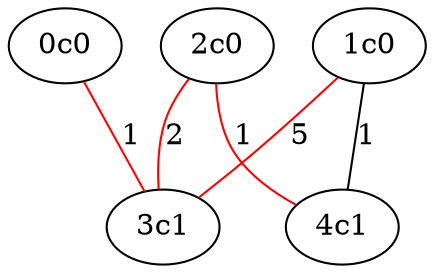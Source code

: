 graph G{
"0c0" -- "3c1" [label=1,color=red];
"1c0" -- "4c1" [label=1];
"1c0" -- "3c1" [label=5,color=red];
"2c0" -- "3c1" [label=2,color=red];
"2c0" -- "4c1" [label=1,color=red];
}